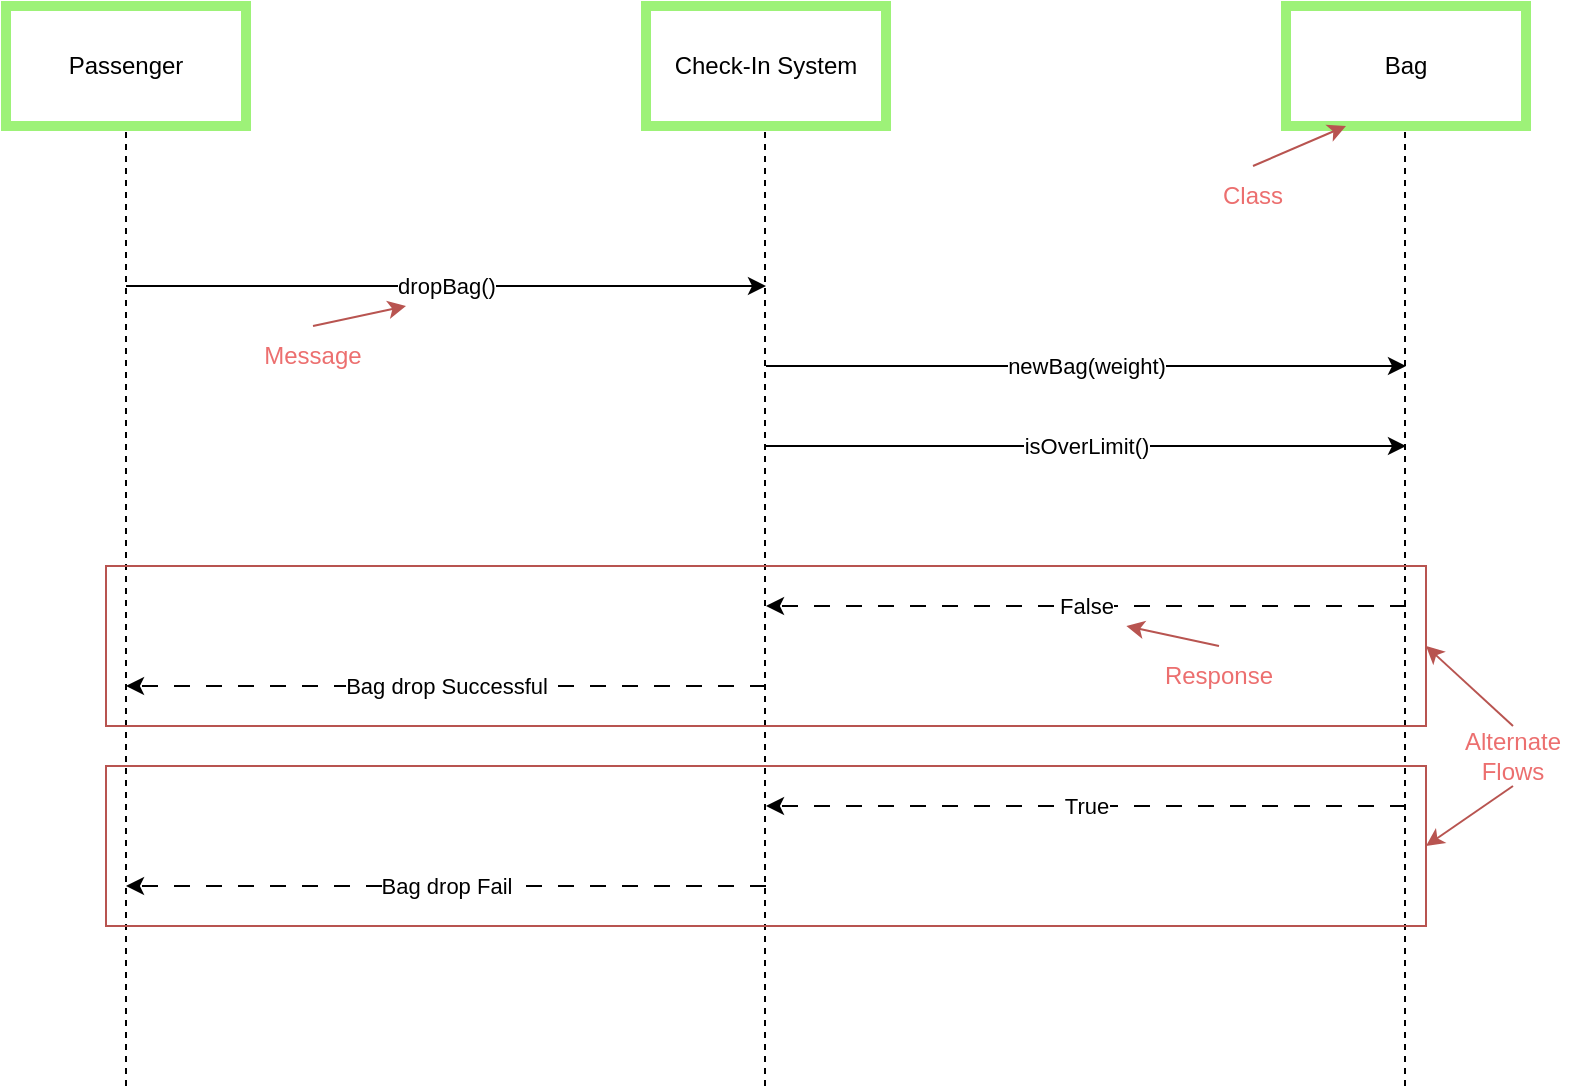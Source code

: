 <mxfile version="20.8.17" type="github">
  <diagram name="Page-1" id="kNW_E0Tut5df2s4aOPyQ">
    <mxGraphModel dx="1434" dy="771" grid="1" gridSize="10" guides="1" tooltips="1" connect="1" arrows="1" fold="1" page="1" pageScale="1" pageWidth="827" pageHeight="1169" math="0" shadow="0">
      <root>
        <mxCell id="0" />
        <mxCell id="1" parent="0" />
        <mxCell id="bU-89BSq98NwyGxFR7DF-1" value="Passenger" style="rounded=0;whiteSpace=wrap;html=1;strokeColor=#9DF278;strokeWidth=5;" parent="1" vertex="1">
          <mxGeometry x="40" y="140" width="120" height="60" as="geometry" />
        </mxCell>
        <mxCell id="bU-89BSq98NwyGxFR7DF-2" value="Check-In System" style="rounded=0;whiteSpace=wrap;html=1;strokeColor=#9DF278;strokeWidth=5;" parent="1" vertex="1">
          <mxGeometry x="360" y="140" width="120" height="60" as="geometry" />
        </mxCell>
        <mxCell id="bU-89BSq98NwyGxFR7DF-3" value="Bag" style="rounded=0;whiteSpace=wrap;html=1;strokeColor=#9df278;strokeWidth=5;" parent="1" vertex="1">
          <mxGeometry x="680" y="140" width="120" height="60" as="geometry" />
        </mxCell>
        <mxCell id="bU-89BSq98NwyGxFR7DF-4" value="" style="endArrow=none;dashed=1;html=1;rounded=0;entryX=0.5;entryY=1;entryDx=0;entryDy=0;" parent="1" target="bU-89BSq98NwyGxFR7DF-1" edge="1">
          <mxGeometry width="50" height="50" relative="1" as="geometry">
            <mxPoint x="100" y="680" as="sourcePoint" />
            <mxPoint x="440" y="370" as="targetPoint" />
          </mxGeometry>
        </mxCell>
        <mxCell id="bU-89BSq98NwyGxFR7DF-5" value="" style="endArrow=none;dashed=1;html=1;rounded=0;entryX=0.5;entryY=1;entryDx=0;entryDy=0;" parent="1" edge="1">
          <mxGeometry width="50" height="50" relative="1" as="geometry">
            <mxPoint x="419.5" y="680" as="sourcePoint" />
            <mxPoint x="419.5" y="200" as="targetPoint" />
          </mxGeometry>
        </mxCell>
        <mxCell id="bU-89BSq98NwyGxFR7DF-6" value="" style="endArrow=none;dashed=1;html=1;rounded=0;entryX=0.5;entryY=1;entryDx=0;entryDy=0;" parent="1" edge="1">
          <mxGeometry width="50" height="50" relative="1" as="geometry">
            <mxPoint x="739.5" y="680" as="sourcePoint" />
            <mxPoint x="739.5" y="200" as="targetPoint" />
          </mxGeometry>
        </mxCell>
        <mxCell id="bU-89BSq98NwyGxFR7DF-7" value="dropBag()" style="endArrow=classic;html=1;rounded=0;" parent="1" edge="1">
          <mxGeometry width="50" height="50" relative="1" as="geometry">
            <mxPoint x="100" y="280" as="sourcePoint" />
            <mxPoint x="420" y="280" as="targetPoint" />
          </mxGeometry>
        </mxCell>
        <mxCell id="bU-89BSq98NwyGxFR7DF-8" value="newBag(weight)" style="endArrow=classic;html=1;rounded=0;" parent="1" edge="1">
          <mxGeometry width="50" height="50" relative="1" as="geometry">
            <mxPoint x="420" y="320" as="sourcePoint" />
            <mxPoint x="740" y="320" as="targetPoint" />
          </mxGeometry>
        </mxCell>
        <mxCell id="bU-89BSq98NwyGxFR7DF-9" value="isOverLimit()" style="endArrow=classic;html=1;rounded=0;" parent="1" edge="1">
          <mxGeometry width="50" height="50" relative="1" as="geometry">
            <mxPoint x="420" y="360" as="sourcePoint" />
            <mxPoint x="740" y="360" as="targetPoint" />
          </mxGeometry>
        </mxCell>
        <mxCell id="bU-89BSq98NwyGxFR7DF-10" value="False" style="endArrow=classic;html=1;rounded=0;dashed=1;dashPattern=8 8;" parent="1" edge="1">
          <mxGeometry width="50" height="50" relative="1" as="geometry">
            <mxPoint x="740" y="440" as="sourcePoint" />
            <mxPoint x="420" y="440" as="targetPoint" />
          </mxGeometry>
        </mxCell>
        <mxCell id="bU-89BSq98NwyGxFR7DF-11" value="Bag drop Successful" style="endArrow=classic;html=1;rounded=0;dashed=1;dashPattern=8 8;" parent="1" edge="1">
          <mxGeometry width="50" height="50" relative="1" as="geometry">
            <mxPoint x="420" y="480" as="sourcePoint" />
            <mxPoint x="100" y="480" as="targetPoint" />
          </mxGeometry>
        </mxCell>
        <mxCell id="bU-89BSq98NwyGxFR7DF-12" value="True" style="endArrow=classic;html=1;rounded=0;dashed=1;dashPattern=8 8;" parent="1" edge="1">
          <mxGeometry width="50" height="50" relative="1" as="geometry">
            <mxPoint x="740" y="540" as="sourcePoint" />
            <mxPoint x="420" y="540" as="targetPoint" />
          </mxGeometry>
        </mxCell>
        <mxCell id="bU-89BSq98NwyGxFR7DF-13" value="Bag drop Fail" style="endArrow=classic;html=1;rounded=0;dashed=1;dashPattern=8 8;" parent="1" edge="1">
          <mxGeometry width="50" height="50" relative="1" as="geometry">
            <mxPoint x="420" y="580" as="sourcePoint" />
            <mxPoint x="100" y="580" as="targetPoint" />
          </mxGeometry>
        </mxCell>
        <mxCell id="bU-89BSq98NwyGxFR7DF-14" value="" style="rounded=0;whiteSpace=wrap;html=1;fillColor=none;strokeColor=#B85450;" parent="1" vertex="1">
          <mxGeometry x="90" y="420" width="660" height="80" as="geometry" />
        </mxCell>
        <mxCell id="bU-89BSq98NwyGxFR7DF-16" value="" style="rounded=0;whiteSpace=wrap;html=1;fillColor=none;strokeColor=#b85450;" parent="1" vertex="1">
          <mxGeometry x="90" y="520" width="660" height="80" as="geometry" />
        </mxCell>
        <mxCell id="bU-89BSq98NwyGxFR7DF-17" value="" style="endArrow=classic;html=1;rounded=0;entryX=1;entryY=0.5;entryDx=0;entryDy=0;exitX=0.5;exitY=0;exitDx=0;exitDy=0;fillColor=#f8cecc;strokeColor=#b85450;" parent="1" source="bU-89BSq98NwyGxFR7DF-19" target="bU-89BSq98NwyGxFR7DF-14" edge="1">
          <mxGeometry width="50" height="50" relative="1" as="geometry">
            <mxPoint x="780" y="500" as="sourcePoint" />
            <mxPoint x="440" y="370" as="targetPoint" />
          </mxGeometry>
        </mxCell>
        <mxCell id="bU-89BSq98NwyGxFR7DF-18" value="" style="endArrow=classic;html=1;rounded=0;entryX=1;entryY=0.5;entryDx=0;entryDy=0;exitX=0.5;exitY=1;exitDx=0;exitDy=0;fillColor=#f8cecc;strokeColor=#b85450;" parent="1" source="bU-89BSq98NwyGxFR7DF-19" target="bU-89BSq98NwyGxFR7DF-16" edge="1">
          <mxGeometry width="50" height="50" relative="1" as="geometry">
            <mxPoint x="780" y="540" as="sourcePoint" />
            <mxPoint x="760" y="470" as="targetPoint" />
          </mxGeometry>
        </mxCell>
        <mxCell id="bU-89BSq98NwyGxFR7DF-19" value="&lt;font color=&quot;#ec6f6f&quot;&gt;Alternate&lt;br&gt;Flows&lt;/font&gt;" style="rounded=1;whiteSpace=wrap;html=1;fillColor=none;strokeColor=none;" parent="1" vertex="1">
          <mxGeometry x="760" y="500" width="67" height="30" as="geometry" />
        </mxCell>
        <mxCell id="bU-89BSq98NwyGxFR7DF-20" value="" style="endArrow=classic;html=1;rounded=0;entryX=0.25;entryY=1;entryDx=0;entryDy=0;fillColor=#f8cecc;strokeColor=#b85450;exitX=0.5;exitY=0;exitDx=0;exitDy=0;" parent="1" source="bU-89BSq98NwyGxFR7DF-21" target="bU-89BSq98NwyGxFR7DF-3" edge="1">
          <mxGeometry width="50" height="50" relative="1" as="geometry">
            <mxPoint x="660" y="220" as="sourcePoint" />
            <mxPoint x="760" y="260" as="targetPoint" />
          </mxGeometry>
        </mxCell>
        <mxCell id="bU-89BSq98NwyGxFR7DF-21" value="&lt;font color=&quot;#ec6f6f&quot;&gt;Class&lt;/font&gt;" style="rounded=1;whiteSpace=wrap;html=1;fillColor=none;strokeColor=none;" parent="1" vertex="1">
          <mxGeometry x="630" y="220" width="67" height="30" as="geometry" />
        </mxCell>
        <mxCell id="bU-89BSq98NwyGxFR7DF-22" value="&lt;font color=&quot;#ec6f6f&quot;&gt;Message&lt;/font&gt;" style="rounded=1;whiteSpace=wrap;html=1;fillColor=none;strokeColor=none;" parent="1" vertex="1">
          <mxGeometry x="160" y="300" width="67" height="30" as="geometry" />
        </mxCell>
        <mxCell id="bU-89BSq98NwyGxFR7DF-23" value="" style="endArrow=classic;html=1;rounded=0;fillColor=#f8cecc;strokeColor=#b85450;exitX=0.5;exitY=0;exitDx=0;exitDy=0;" parent="1" source="bU-89BSq98NwyGxFR7DF-22" edge="1">
          <mxGeometry width="50" height="50" relative="1" as="geometry">
            <mxPoint x="673.5" y="230" as="sourcePoint" />
            <mxPoint x="240" y="290" as="targetPoint" />
          </mxGeometry>
        </mxCell>
        <mxCell id="bU-89BSq98NwyGxFR7DF-24" value="&lt;font color=&quot;#ec6f6f&quot;&gt;Response&lt;/font&gt;" style="rounded=1;whiteSpace=wrap;html=1;fillColor=none;strokeColor=none;" parent="1" vertex="1">
          <mxGeometry x="613" y="460" width="67" height="30" as="geometry" />
        </mxCell>
        <mxCell id="bU-89BSq98NwyGxFR7DF-25" value="" style="endArrow=classic;html=1;rounded=0;fillColor=#f8cecc;strokeColor=#b85450;exitX=0.5;exitY=0;exitDx=0;exitDy=0;entryX=0.773;entryY=0.375;entryDx=0;entryDy=0;entryPerimeter=0;" parent="1" source="bU-89BSq98NwyGxFR7DF-24" target="bU-89BSq98NwyGxFR7DF-14" edge="1">
          <mxGeometry width="50" height="50" relative="1" as="geometry">
            <mxPoint x="203.5" y="310" as="sourcePoint" />
            <mxPoint x="250" y="300" as="targetPoint" />
          </mxGeometry>
        </mxCell>
      </root>
    </mxGraphModel>
  </diagram>
</mxfile>
